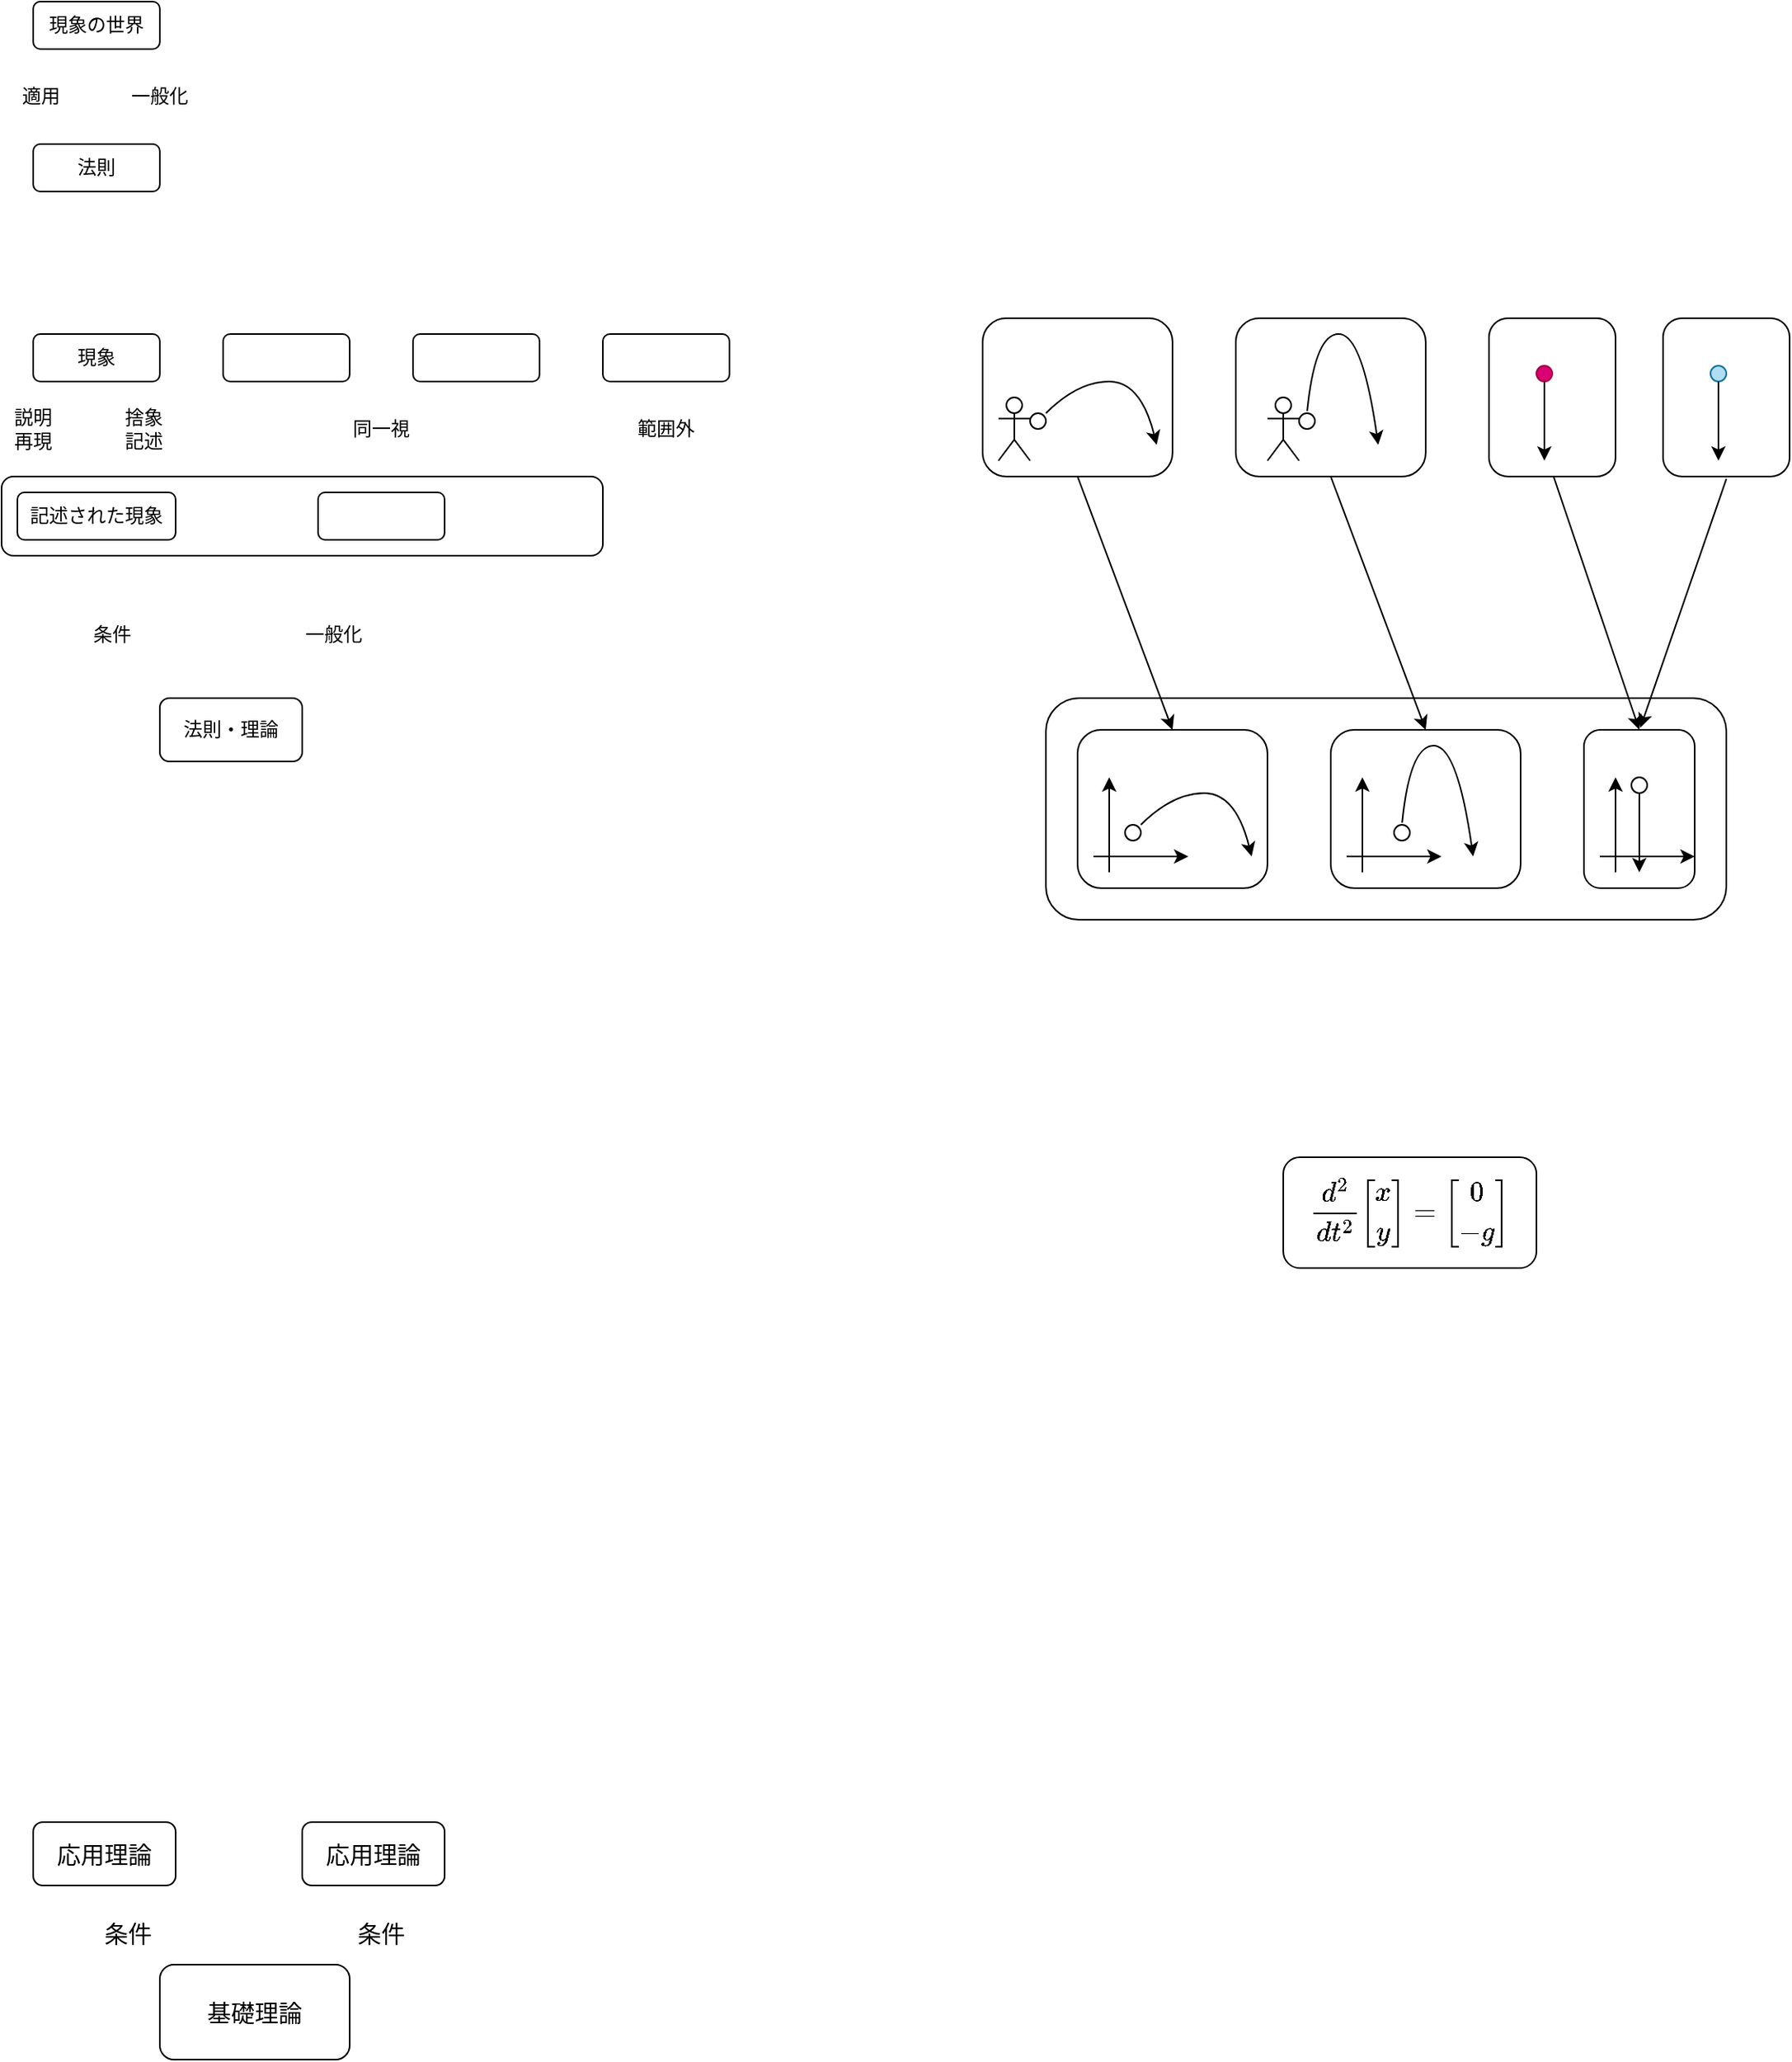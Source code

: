 <mxfile>
    <diagram id="lLx2A9HKxxRv77YeLlvh" name="ページ1">
        <mxGraphModel dx="1453" dy="948" grid="1" gridSize="10" guides="0" tooltips="1" connect="0" arrows="0" fold="1" page="0" pageScale="1" pageWidth="3300" pageHeight="4681" math="1" shadow="0">
            <root>
                <mxCell id="0"/>
                <mxCell id="1" parent="0"/>
                <mxCell id="81" value="" style="rounded=1;whiteSpace=wrap;html=1;fillColor=none;align=center;" vertex="1" parent="1">
                    <mxGeometry x="760" y="480" width="430" height="140" as="geometry"/>
                </mxCell>
                <mxCell id="78" value="" style="rounded=1;whiteSpace=wrap;html=1;fillColor=none;align=center;" vertex="1" parent="1">
                    <mxGeometry x="940" y="500" width="120" height="100" as="geometry"/>
                </mxCell>
                <mxCell id="72" value="" style="rounded=1;whiteSpace=wrap;html=1;fillColor=none;align=center;" vertex="1" parent="1">
                    <mxGeometry x="780" y="500" width="120" height="100" as="geometry"/>
                </mxCell>
                <mxCell id="66" value="" style="rounded=1;whiteSpace=wrap;html=1;fillColor=none;align=center;" vertex="1" parent="1">
                    <mxGeometry x="1150" y="240" width="80" height="100" as="geometry"/>
                </mxCell>
                <mxCell id="63" value="" style="rounded=1;whiteSpace=wrap;html=1;fillColor=none;align=center;" vertex="1" parent="1">
                    <mxGeometry x="1040" y="240" width="80" height="100" as="geometry"/>
                </mxCell>
                <mxCell id="25" value="一般化" style="text;html=1;strokeColor=none;fillColor=none;align=center;verticalAlign=middle;whiteSpace=wrap;rounded=0;" vertex="1" parent="1">
                    <mxGeometry x="180" y="90" width="40" height="20" as="geometry"/>
                </mxCell>
                <mxCell id="26" value="適用" style="text;html=1;strokeColor=none;fillColor=none;align=center;verticalAlign=middle;whiteSpace=wrap;rounded=0;" vertex="1" parent="1">
                    <mxGeometry x="110" y="90" width="30" height="20" as="geometry"/>
                </mxCell>
                <mxCell id="28" value="捨象&lt;br&gt;記述" style="text;html=1;strokeColor=none;fillColor=none;align=center;verticalAlign=middle;whiteSpace=wrap;rounded=0;" vertex="1" parent="1">
                    <mxGeometry x="170" y="290" width="40" height="40" as="geometry"/>
                </mxCell>
                <mxCell id="29" value="説明&lt;br&gt;再現" style="text;html=1;strokeColor=none;fillColor=none;align=center;verticalAlign=middle;whiteSpace=wrap;rounded=0;" vertex="1" parent="1">
                    <mxGeometry x="100" y="290" width="40" height="40" as="geometry"/>
                </mxCell>
                <mxCell id="33" value="一般化" style="text;html=1;strokeColor=none;fillColor=none;align=center;verticalAlign=middle;whiteSpace=wrap;rounded=0;" vertex="1" parent="1">
                    <mxGeometry x="290" y="430" width="40" height="20" as="geometry"/>
                </mxCell>
                <mxCell id="34" value="条件" style="text;html=1;strokeColor=none;fillColor=none;align=center;verticalAlign=middle;whiteSpace=wrap;rounded=0;" vertex="1" parent="1">
                    <mxGeometry x="150" y="430" width="40" height="20" as="geometry"/>
                </mxCell>
                <mxCell id="37" value="現象の世界" style="rounded=1;whiteSpace=wrap;html=1;fillColor=none;align=center;" vertex="1" parent="1">
                    <mxGeometry x="120" y="40" width="80" height="30" as="geometry"/>
                </mxCell>
                <mxCell id="38" value="法則" style="rounded=1;whiteSpace=wrap;html=1;fillColor=none;align=center;" vertex="1" parent="1">
                    <mxGeometry x="120" y="130" width="80" height="30" as="geometry"/>
                </mxCell>
                <mxCell id="39" value="現象" style="rounded=1;whiteSpace=wrap;html=1;fillColor=none;align=center;" vertex="1" parent="1">
                    <mxGeometry x="120" y="250" width="80" height="30" as="geometry"/>
                </mxCell>
                <mxCell id="40" value="記述された現象" style="rounded=1;whiteSpace=wrap;html=1;fillColor=none;align=center;" vertex="1" parent="1">
                    <mxGeometry x="110" y="350" width="100" height="30" as="geometry"/>
                </mxCell>
                <mxCell id="41" value="" style="rounded=1;whiteSpace=wrap;html=1;fillColor=none;align=left;" vertex="1" parent="1">
                    <mxGeometry x="100" y="340" width="380" height="50" as="geometry"/>
                </mxCell>
                <mxCell id="42" value="法則・理論" style="rounded=1;whiteSpace=wrap;html=1;fillColor=none;align=center;" vertex="1" parent="1">
                    <mxGeometry x="200" y="480" width="90" height="40" as="geometry"/>
                </mxCell>
                <mxCell id="43" value="" style="rounded=1;whiteSpace=wrap;html=1;fillColor=none;align=center;" vertex="1" parent="1">
                    <mxGeometry x="240" y="250" width="80" height="30" as="geometry"/>
                </mxCell>
                <mxCell id="44" value="" style="rounded=1;whiteSpace=wrap;html=1;fillColor=none;align=center;" vertex="1" parent="1">
                    <mxGeometry x="360" y="250" width="80" height="30" as="geometry"/>
                </mxCell>
                <mxCell id="45" value="" style="rounded=1;whiteSpace=wrap;html=1;fillColor=none;align=center;" vertex="1" parent="1">
                    <mxGeometry x="480" y="250" width="80" height="30" as="geometry"/>
                </mxCell>
                <mxCell id="46" value="" style="rounded=1;whiteSpace=wrap;html=1;fillColor=none;align=center;" vertex="1" parent="1">
                    <mxGeometry x="300" y="350" width="80" height="30" as="geometry"/>
                </mxCell>
                <mxCell id="47" value="同一視" style="text;html=1;strokeColor=none;fillColor=none;align=center;verticalAlign=middle;whiteSpace=wrap;rounded=0;" vertex="1" parent="1">
                    <mxGeometry x="320" y="300" width="40" height="20" as="geometry"/>
                </mxCell>
                <mxCell id="48" value="範囲外" style="text;html=1;strokeColor=none;fillColor=none;align=center;verticalAlign=middle;whiteSpace=wrap;rounded=0;" vertex="1" parent="1">
                    <mxGeometry x="500" y="300" width="40" height="20" as="geometry"/>
                </mxCell>
                <mxCell id="50" value="" style="shape=umlActor;verticalLabelPosition=bottom;verticalAlign=top;html=1;outlineConnect=0;fillColor=none;align=center;" vertex="1" parent="1">
                    <mxGeometry x="730" y="290" width="20" height="40" as="geometry"/>
                </mxCell>
                <mxCell id="51" value="" style="ellipse;whiteSpace=wrap;html=1;aspect=fixed;fillColor=none;align=center;" vertex="1" parent="1">
                    <mxGeometry x="750" y="300" width="10" height="10" as="geometry"/>
                </mxCell>
                <mxCell id="53" value="" style="curved=1;endArrow=classic;html=1;" edge="1" parent="1">
                    <mxGeometry width="50" height="50" relative="1" as="geometry">
                        <mxPoint x="760" y="300" as="sourcePoint"/>
                        <mxPoint x="830" y="320" as="targetPoint"/>
                        <Array as="points">
                            <mxPoint x="780" y="280"/>
                            <mxPoint x="820" y="280"/>
                        </Array>
                    </mxGeometry>
                </mxCell>
                <mxCell id="54" value="" style="rounded=1;whiteSpace=wrap;html=1;fillColor=none;align=center;" vertex="1" parent="1">
                    <mxGeometry x="720" y="240" width="120" height="100" as="geometry"/>
                </mxCell>
                <mxCell id="55" value="" style="shape=umlActor;verticalLabelPosition=bottom;verticalAlign=top;html=1;outlineConnect=0;fillColor=none;align=center;" vertex="1" parent="1">
                    <mxGeometry x="900" y="290" width="20" height="40" as="geometry"/>
                </mxCell>
                <mxCell id="56" value="" style="ellipse;whiteSpace=wrap;html=1;aspect=fixed;fillColor=none;align=center;" vertex="1" parent="1">
                    <mxGeometry x="920" y="300" width="10" height="10" as="geometry"/>
                </mxCell>
                <mxCell id="57" value="" style="curved=1;endArrow=classic;html=1;exitX=0.511;exitY=-0.133;exitDx=0;exitDy=0;exitPerimeter=0;" edge="1" parent="1" source="56">
                    <mxGeometry width="50" height="50" relative="1" as="geometry">
                        <mxPoint x="930" y="300" as="sourcePoint"/>
                        <mxPoint x="970" y="320" as="targetPoint"/>
                        <Array as="points">
                            <mxPoint x="930" y="250"/>
                            <mxPoint x="960" y="250"/>
                        </Array>
                    </mxGeometry>
                </mxCell>
                <mxCell id="59" value="" style="ellipse;whiteSpace=wrap;html=1;aspect=fixed;fillColor=#d80073;align=center;strokeColor=#A50040;fontColor=#ffffff;" vertex="1" parent="1">
                    <mxGeometry x="1070" y="270" width="10" height="10" as="geometry"/>
                </mxCell>
                <mxCell id="61" value="" style="endArrow=classic;html=1;" edge="1" parent="1">
                    <mxGeometry width="50" height="50" relative="1" as="geometry">
                        <mxPoint x="1075" y="280" as="sourcePoint"/>
                        <mxPoint x="1075" y="330" as="targetPoint"/>
                    </mxGeometry>
                </mxCell>
                <mxCell id="62" value="" style="rounded=1;whiteSpace=wrap;html=1;fillColor=none;align=center;" vertex="1" parent="1">
                    <mxGeometry x="880" y="240" width="120" height="100" as="geometry"/>
                </mxCell>
                <mxCell id="64" value="" style="ellipse;whiteSpace=wrap;html=1;aspect=fixed;align=center;fillColor=#b1ddf0;strokeColor=#10739e;" vertex="1" parent="1">
                    <mxGeometry x="1180" y="270" width="10" height="10" as="geometry"/>
                </mxCell>
                <mxCell id="65" value="" style="endArrow=classic;html=1;" edge="1" parent="1">
                    <mxGeometry width="50" height="50" relative="1" as="geometry">
                        <mxPoint x="1185" y="280" as="sourcePoint"/>
                        <mxPoint x="1185" y="330" as="targetPoint"/>
                    </mxGeometry>
                </mxCell>
                <mxCell id="68" value="" style="rounded=1;whiteSpace=wrap;html=1;fillColor=none;align=center;" vertex="1" parent="1">
                    <mxGeometry x="1100" y="500" width="70" height="100" as="geometry"/>
                </mxCell>
                <mxCell id="70" value="" style="ellipse;whiteSpace=wrap;html=1;aspect=fixed;fillColor=none;align=center;" vertex="1" parent="1">
                    <mxGeometry x="810" y="560" width="10" height="10" as="geometry"/>
                </mxCell>
                <mxCell id="71" value="" style="curved=1;endArrow=classic;html=1;" edge="1" parent="1">
                    <mxGeometry width="50" height="50" relative="1" as="geometry">
                        <mxPoint x="820" y="560" as="sourcePoint"/>
                        <mxPoint x="890" y="580" as="targetPoint"/>
                        <Array as="points">
                            <mxPoint x="840" y="540"/>
                            <mxPoint x="880" y="540"/>
                        </Array>
                    </mxGeometry>
                </mxCell>
                <mxCell id="74" value="" style="ellipse;whiteSpace=wrap;html=1;aspect=fixed;fillColor=none;align=center;" vertex="1" parent="1">
                    <mxGeometry x="980" y="560" width="10" height="10" as="geometry"/>
                </mxCell>
                <mxCell id="75" value="" style="curved=1;endArrow=classic;html=1;exitX=0.511;exitY=-0.133;exitDx=0;exitDy=0;exitPerimeter=0;" edge="1" parent="1" source="74">
                    <mxGeometry width="50" height="50" relative="1" as="geometry">
                        <mxPoint x="990" y="560" as="sourcePoint"/>
                        <mxPoint x="1030" y="580" as="targetPoint"/>
                        <Array as="points">
                            <mxPoint x="990" y="510"/>
                            <mxPoint x="1020" y="510"/>
                        </Array>
                    </mxGeometry>
                </mxCell>
                <mxCell id="76" value="" style="ellipse;whiteSpace=wrap;html=1;aspect=fixed;align=center;" vertex="1" parent="1">
                    <mxGeometry x="1130" y="530" width="10" height="10" as="geometry"/>
                </mxCell>
                <mxCell id="77" value="" style="endArrow=classic;html=1;" edge="1" parent="1">
                    <mxGeometry width="50" height="50" relative="1" as="geometry">
                        <mxPoint x="1135" y="540" as="sourcePoint"/>
                        <mxPoint x="1135" y="590" as="targetPoint"/>
                    </mxGeometry>
                </mxCell>
                <mxCell id="82" value="" style="endArrow=classic;html=1;exitX=0.5;exitY=1;exitDx=0;exitDy=0;exitPerimeter=0;entryX=0.5;entryY=0;entryDx=0;entryDy=0;entryPerimeter=0;" edge="1" parent="1" source="54" target="72">
                    <mxGeometry width="50" height="50" relative="1" as="geometry">
                        <mxPoint x="800" y="400" as="sourcePoint"/>
                        <mxPoint x="850" y="440" as="targetPoint"/>
                    </mxGeometry>
                </mxCell>
                <mxCell id="83" value="" style="endArrow=classic;html=1;exitX=0.5;exitY=1;exitDx=0;exitDy=0;exitPerimeter=0;entryX=0.5;entryY=0;entryDx=0;entryDy=0;entryPerimeter=0;" edge="1" parent="1" source="62" target="78">
                    <mxGeometry width="50" height="50" relative="1" as="geometry">
                        <mxPoint x="1030" y="450" as="sourcePoint"/>
                        <mxPoint x="1080" y="400" as="targetPoint"/>
                    </mxGeometry>
                </mxCell>
                <mxCell id="84" value="" style="endArrow=classic;html=1;exitX=0.512;exitY=1.004;exitDx=0;exitDy=0;exitPerimeter=0;entryX=0.5;entryY=-0.001;entryDx=0;entryDy=0;entryPerimeter=0;" edge="1" parent="1" source="63" target="68">
                    <mxGeometry width="50" height="50" relative="1" as="geometry">
                        <mxPoint x="1220" y="530" as="sourcePoint"/>
                        <mxPoint x="1270" y="480" as="targetPoint"/>
                    </mxGeometry>
                </mxCell>
                <mxCell id="85" value="" style="endArrow=classic;html=1;exitX=0.5;exitY=1.016;exitDx=0;exitDy=0;exitPerimeter=0;entryX=0.51;entryY=-0.014;entryDx=0;entryDy=0;entryPerimeter=0;" edge="1" parent="1" source="66" target="68">
                    <mxGeometry width="50" height="50" relative="1" as="geometry">
                        <mxPoint x="1150" y="470" as="sourcePoint"/>
                        <mxPoint x="1200" y="420" as="targetPoint"/>
                    </mxGeometry>
                </mxCell>
                <mxCell id="87" value="" style="endArrow=classic;html=1;" edge="1" parent="1">
                    <mxGeometry width="50" height="50" relative="1" as="geometry">
                        <mxPoint x="790" y="580" as="sourcePoint"/>
                        <mxPoint x="850" y="580" as="targetPoint"/>
                    </mxGeometry>
                </mxCell>
                <mxCell id="88" value="" style="endArrow=classic;html=1;" edge="1" parent="1">
                    <mxGeometry width="50" height="50" relative="1" as="geometry">
                        <mxPoint x="800" y="590" as="sourcePoint"/>
                        <mxPoint x="800" y="530" as="targetPoint"/>
                    </mxGeometry>
                </mxCell>
                <mxCell id="89" value="" style="endArrow=classic;html=1;" edge="1" parent="1">
                    <mxGeometry width="50" height="50" relative="1" as="geometry">
                        <mxPoint x="950" y="580" as="sourcePoint"/>
                        <mxPoint x="1010" y="580" as="targetPoint"/>
                    </mxGeometry>
                </mxCell>
                <mxCell id="90" value="" style="endArrow=classic;html=1;" edge="1" parent="1">
                    <mxGeometry width="50" height="50" relative="1" as="geometry">
                        <mxPoint x="960" y="590" as="sourcePoint"/>
                        <mxPoint x="960" y="530" as="targetPoint"/>
                    </mxGeometry>
                </mxCell>
                <mxCell id="91" value="" style="endArrow=classic;html=1;" edge="1" parent="1">
                    <mxGeometry width="50" height="50" relative="1" as="geometry">
                        <mxPoint x="1110" y="580" as="sourcePoint"/>
                        <mxPoint x="1170" y="580" as="targetPoint"/>
                    </mxGeometry>
                </mxCell>
                <mxCell id="92" value="" style="endArrow=classic;html=1;" edge="1" parent="1">
                    <mxGeometry width="50" height="50" relative="1" as="geometry">
                        <mxPoint x="1120" y="590" as="sourcePoint"/>
                        <mxPoint x="1120" y="530" as="targetPoint"/>
                    </mxGeometry>
                </mxCell>
                <mxCell id="98" value="$$\frac{d^2}{dt^2}\begin{bmatrix}x\\y\end{bmatrix}=\begin{bmatrix}0\\-g\end{bmatrix}$$" style="rounded=1;whiteSpace=wrap;html=1;fontSize=15;" vertex="1" parent="1">
                    <mxGeometry x="910" y="770" width="160" height="70" as="geometry"/>
                </mxCell>
                <mxCell id="100" value="基礎理論" style="rounded=1;whiteSpace=wrap;html=1;fillColor=none;fontSize=15;align=center;" vertex="1" parent="1">
                    <mxGeometry x="200" y="1280" width="120" height="60" as="geometry"/>
                </mxCell>
                <mxCell id="101" value="応用理論" style="rounded=1;whiteSpace=wrap;html=1;fillColor=none;fontSize=15;align=center;" vertex="1" parent="1">
                    <mxGeometry x="120" y="1190" width="90" height="40" as="geometry"/>
                </mxCell>
                <mxCell id="102" value="応用理論" style="rounded=1;whiteSpace=wrap;html=1;fillColor=none;fontSize=15;align=center;" vertex="1" parent="1">
                    <mxGeometry x="290" y="1190" width="90" height="40" as="geometry"/>
                </mxCell>
                <mxCell id="103" value="条件" style="text;html=1;strokeColor=none;fillColor=none;align=center;verticalAlign=middle;whiteSpace=wrap;rounded=0;fontSize=15;" vertex="1" parent="1">
                    <mxGeometry x="160" y="1250" width="40" height="20" as="geometry"/>
                </mxCell>
                <mxCell id="104" value="条件" style="text;html=1;strokeColor=none;fillColor=none;align=center;verticalAlign=middle;whiteSpace=wrap;rounded=0;fontSize=15;" vertex="1" parent="1">
                    <mxGeometry x="320" y="1250" width="40" height="20" as="geometry"/>
                </mxCell>
            </root>
        </mxGraphModel>
    </diagram>
</mxfile>